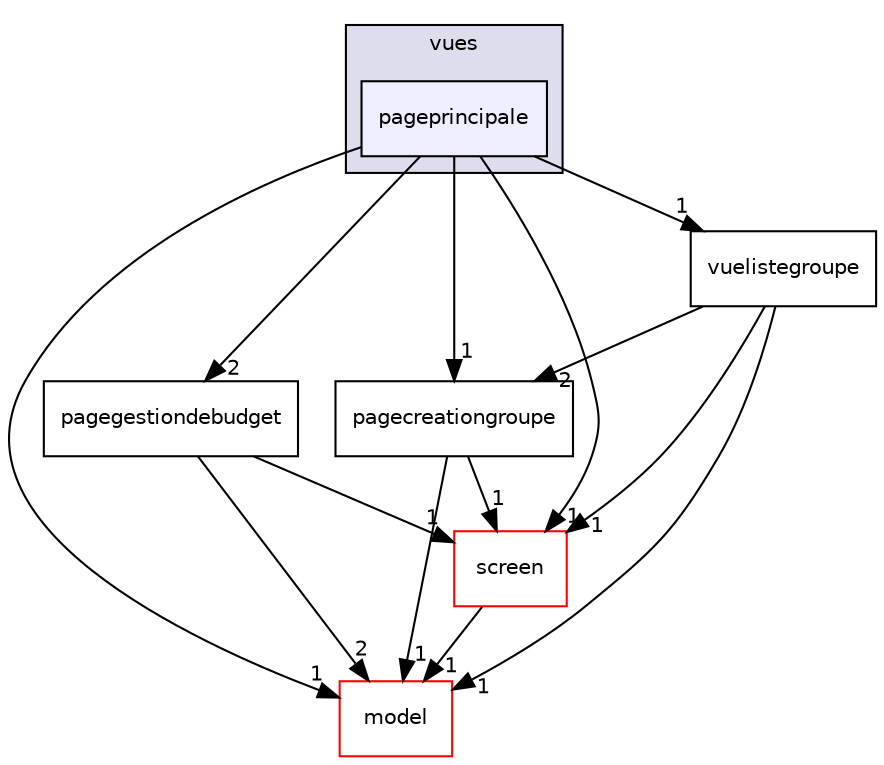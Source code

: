 digraph "/home/sacha/Documents/Fac/L3_S5/CPOA/Projet/Dev/ShareCount/vues/pageprincipale" {
  compound=true
  node [ fontsize="10", fontname="Helvetica"];
  edge [ labelfontsize="10", labelfontname="Helvetica"];
  subgraph clusterdir_595c3ed372cc279b2f91c4681d5b0e80 {
    graph [ bgcolor="#ddddee", pencolor="black", label="vues" fontname="Helvetica", fontsize="10", URL="dir_595c3ed372cc279b2f91c4681d5b0e80.html"]
  dir_a088b96b7d458b1044bc92aa65be5d04 [shape=box, label="pageprincipale", style="filled", fillcolor="#eeeeff", pencolor="black", URL="dir_a088b96b7d458b1044bc92aa65be5d04.html"];
  }
  dir_a4d31b60efad253569ab4eee0ea031c6 [shape=box label="pagegestiondebudget" URL="dir_a4d31b60efad253569ab4eee0ea031c6.html"];
  dir_ed4030a1a716c49773faeadf721ea713 [shape=box label="pagecreationgroupe" URL="dir_ed4030a1a716c49773faeadf721ea713.html"];
  dir_552744524b203e6b41e139ea6faa4fae [shape=box label="vuelistegroupe" URL="dir_552744524b203e6b41e139ea6faa4fae.html"];
  dir_d686753603722e47837e58f0ba777cfb [shape=box label="screen" fillcolor="white" style="filled" color="red" URL="dir_d686753603722e47837e58f0ba777cfb.html"];
  dir_3f14f6767c31cb4a1d22c13c18cc6fc3 [shape=box label="model" fillcolor="white" style="filled" color="red" URL="dir_3f14f6767c31cb4a1d22c13c18cc6fc3.html"];
  dir_a4d31b60efad253569ab4eee0ea031c6->dir_d686753603722e47837e58f0ba777cfb [headlabel="1", labeldistance=1.5 headhref="dir_000015_000009.html"];
  dir_a4d31b60efad253569ab4eee0ea031c6->dir_3f14f6767c31cb4a1d22c13c18cc6fc3 [headlabel="2", labeldistance=1.5 headhref="dir_000015_000000.html"];
  dir_ed4030a1a716c49773faeadf721ea713->dir_d686753603722e47837e58f0ba777cfb [headlabel="1", labeldistance=1.5 headhref="dir_000014_000009.html"];
  dir_ed4030a1a716c49773faeadf721ea713->dir_3f14f6767c31cb4a1d22c13c18cc6fc3 [headlabel="1", labeldistance=1.5 headhref="dir_000014_000000.html"];
  dir_552744524b203e6b41e139ea6faa4fae->dir_ed4030a1a716c49773faeadf721ea713 [headlabel="2", labeldistance=1.5 headhref="dir_000017_000014.html"];
  dir_552744524b203e6b41e139ea6faa4fae->dir_d686753603722e47837e58f0ba777cfb [headlabel="1", labeldistance=1.5 headhref="dir_000017_000009.html"];
  dir_552744524b203e6b41e139ea6faa4fae->dir_3f14f6767c31cb4a1d22c13c18cc6fc3 [headlabel="1", labeldistance=1.5 headhref="dir_000017_000000.html"];
  dir_d686753603722e47837e58f0ba777cfb->dir_3f14f6767c31cb4a1d22c13c18cc6fc3 [headlabel="1", labeldistance=1.5 headhref="dir_000009_000000.html"];
  dir_a088b96b7d458b1044bc92aa65be5d04->dir_a4d31b60efad253569ab4eee0ea031c6 [headlabel="2", labeldistance=1.5 headhref="dir_000016_000015.html"];
  dir_a088b96b7d458b1044bc92aa65be5d04->dir_ed4030a1a716c49773faeadf721ea713 [headlabel="1", labeldistance=1.5 headhref="dir_000016_000014.html"];
  dir_a088b96b7d458b1044bc92aa65be5d04->dir_552744524b203e6b41e139ea6faa4fae [headlabel="1", labeldistance=1.5 headhref="dir_000016_000017.html"];
  dir_a088b96b7d458b1044bc92aa65be5d04->dir_d686753603722e47837e58f0ba777cfb [headlabel="1", labeldistance=1.5 headhref="dir_000016_000009.html"];
  dir_a088b96b7d458b1044bc92aa65be5d04->dir_3f14f6767c31cb4a1d22c13c18cc6fc3 [headlabel="1", labeldistance=1.5 headhref="dir_000016_000000.html"];
}
